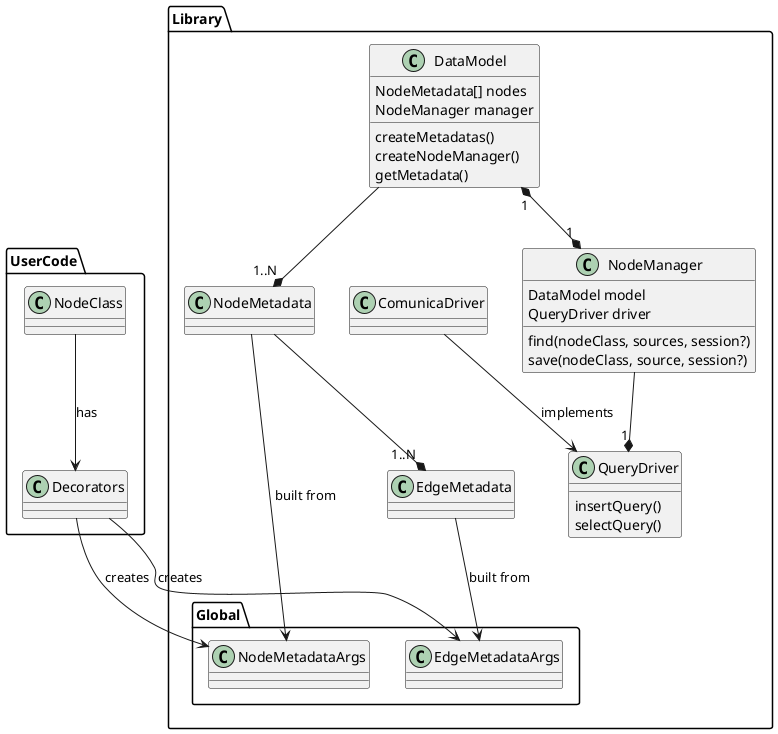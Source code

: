 @startuml graphorm

namespace Library {

    class QueryDriver {
        insertQuery()
        selectQuery()
    }
    class ComunicaDriver

    class DataModel {
        NodeMetadata[] nodes
        NodeManager manager
        createMetadatas()
        createNodeManager()
        getMetadata()
    }
    class NodeManager {
        DataModel model
        QueryDriver driver
        find(nodeClass, sources, session?)
        save(nodeClass, source, session?)
    }
    class NodeMetadata
    class EdgeMetadata

    namespace Global {
        class NodeMetadataArgs
        class EdgeMetadataArgs
    }
}

namespace UserCode {
    class Decorators
    class NodeClass
}

Library.ComunicaDriver --> Library.QueryDriver: implements

Library.DataModel --* "1..N" Library.NodeMetadata
Library.DataModel "1" *--* "1" Library.NodeManager
Library.NodeManager --* "1" Library.QueryDriver

Library.NodeMetadata --> Library.Global.NodeMetadataArgs: built from
Library.NodeMetadata --* "1..N" Library.EdgeMetadata

Library.EdgeMetadata --> Library.Global.EdgeMetadataArgs: built from

UserCode.NodeClass --> UserCode.Decorators: has
UserCode.Decorators --> Library.Global.NodeMetadataArgs: creates
UserCode.Decorators --> Library.Global.EdgeMetadataArgs: creates
@enduml